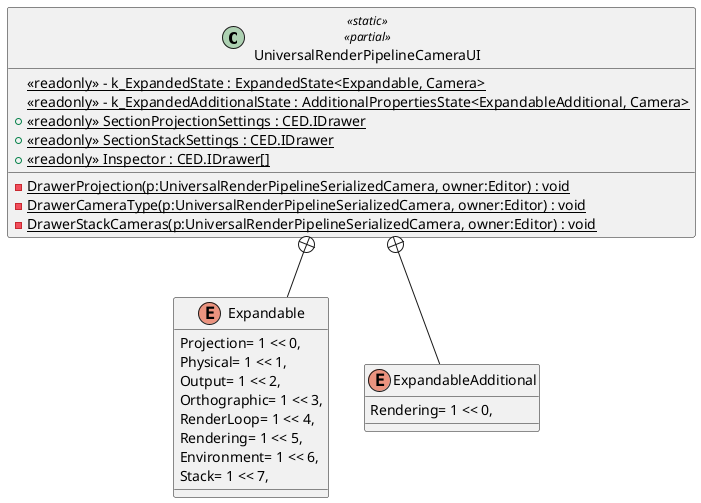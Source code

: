 @startuml
class UniversalRenderPipelineCameraUI <<static>> <<partial>> {
    {static} <<readonly>> - k_ExpandedState : ExpandedState<Expandable, Camera>
    {static} <<readonly>> - k_ExpandedAdditionalState : AdditionalPropertiesState<ExpandableAdditional, Camera>
    + {static} <<readonly>> SectionProjectionSettings : CED.IDrawer
    + {static} <<readonly>> SectionStackSettings : CED.IDrawer
    + {static} <<readonly>> Inspector : CED.IDrawer[]
    {static} - DrawerProjection(p:UniversalRenderPipelineSerializedCamera, owner:Editor) : void
    {static} - DrawerCameraType(p:UniversalRenderPipelineSerializedCamera, owner:Editor) : void
    {static} - DrawerStackCameras(p:UniversalRenderPipelineSerializedCamera, owner:Editor) : void
}
enum Expandable {
    Projection= 1 << 0,
    Physical= 1 << 1,
    Output= 1 << 2,
    Orthographic= 1 << 3,
    RenderLoop= 1 << 4,
    Rendering= 1 << 5,
    Environment= 1 << 6,
    Stack= 1 << 7,
}
enum ExpandableAdditional {
    Rendering= 1 << 0,
}
UniversalRenderPipelineCameraUI +-- Expandable
UniversalRenderPipelineCameraUI +-- ExpandableAdditional
@enduml
